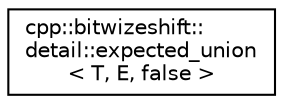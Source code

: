 digraph "Graphical Class Hierarchy"
{
  edge [fontname="Helvetica",fontsize="10",labelfontname="Helvetica",labelfontsize="10"];
  node [fontname="Helvetica",fontsize="10",shape=record];
  rankdir="LR";
  Node0 [label="cpp::bitwizeshift::\ldetail::expected_union\l\< T, E, false \>",height=0.2,width=0.4,color="black", fillcolor="white", style="filled",URL="$d2/d6e/structcpp_1_1bitwizeshift_1_1detail_1_1expected__union_3_01_t_00_01_e_00_01false_01_4.html"];
}
